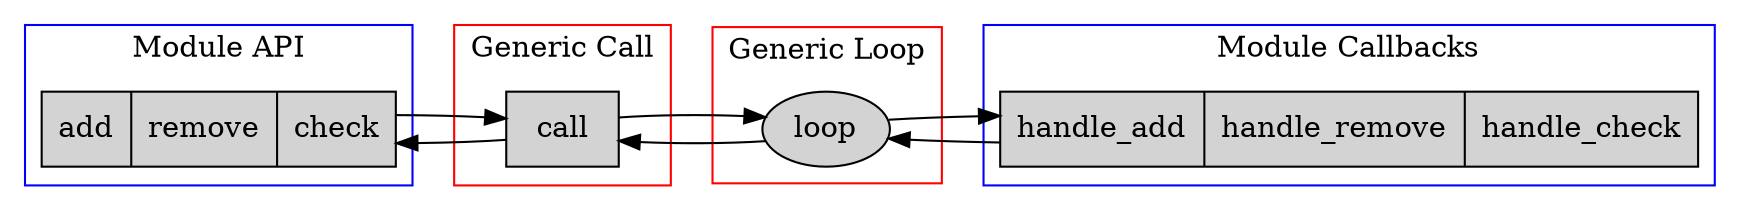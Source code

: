 digraph GS {
    rankdir=LR;

    subgraph cluster1 {
        node [style=filled];
        api [shape=record, label="{<f0>add|<f1>remove|<f2>check}"];
        label = "Module API";
        color = blue;
    }
    
    subgraph cluster2 {
        node [style=filled, shape=record];
        label = "Generic Call";
        call;
        color = red;
    }
    
    subgraph cluster3 {
        node [style=filled];
        label = "Generic Loop";
        loop;
        color = red;
    }
    
    subgraph cluster4 {
        node [style=filled];
        label = "Module Callbacks";
        handle [shape=record, label="{<f0>handle_add|<f1>handle_remove|<f2>handle_check}"];
        color = blue;
    }
    
    api -> call;
    call -> loop;
    loop -> handle;
    handle -> loop;
    loop -> call;
    call -> api;
}
